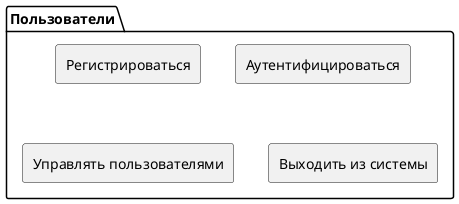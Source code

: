 @startuml
package "Пользователи" as User {
    rectangle "Регистрироваться"
    rectangle "Аутентифицироваться"
    rectangle "Управлять пользователями"
    rectangle "Выходить из системы"
}
@enduml
